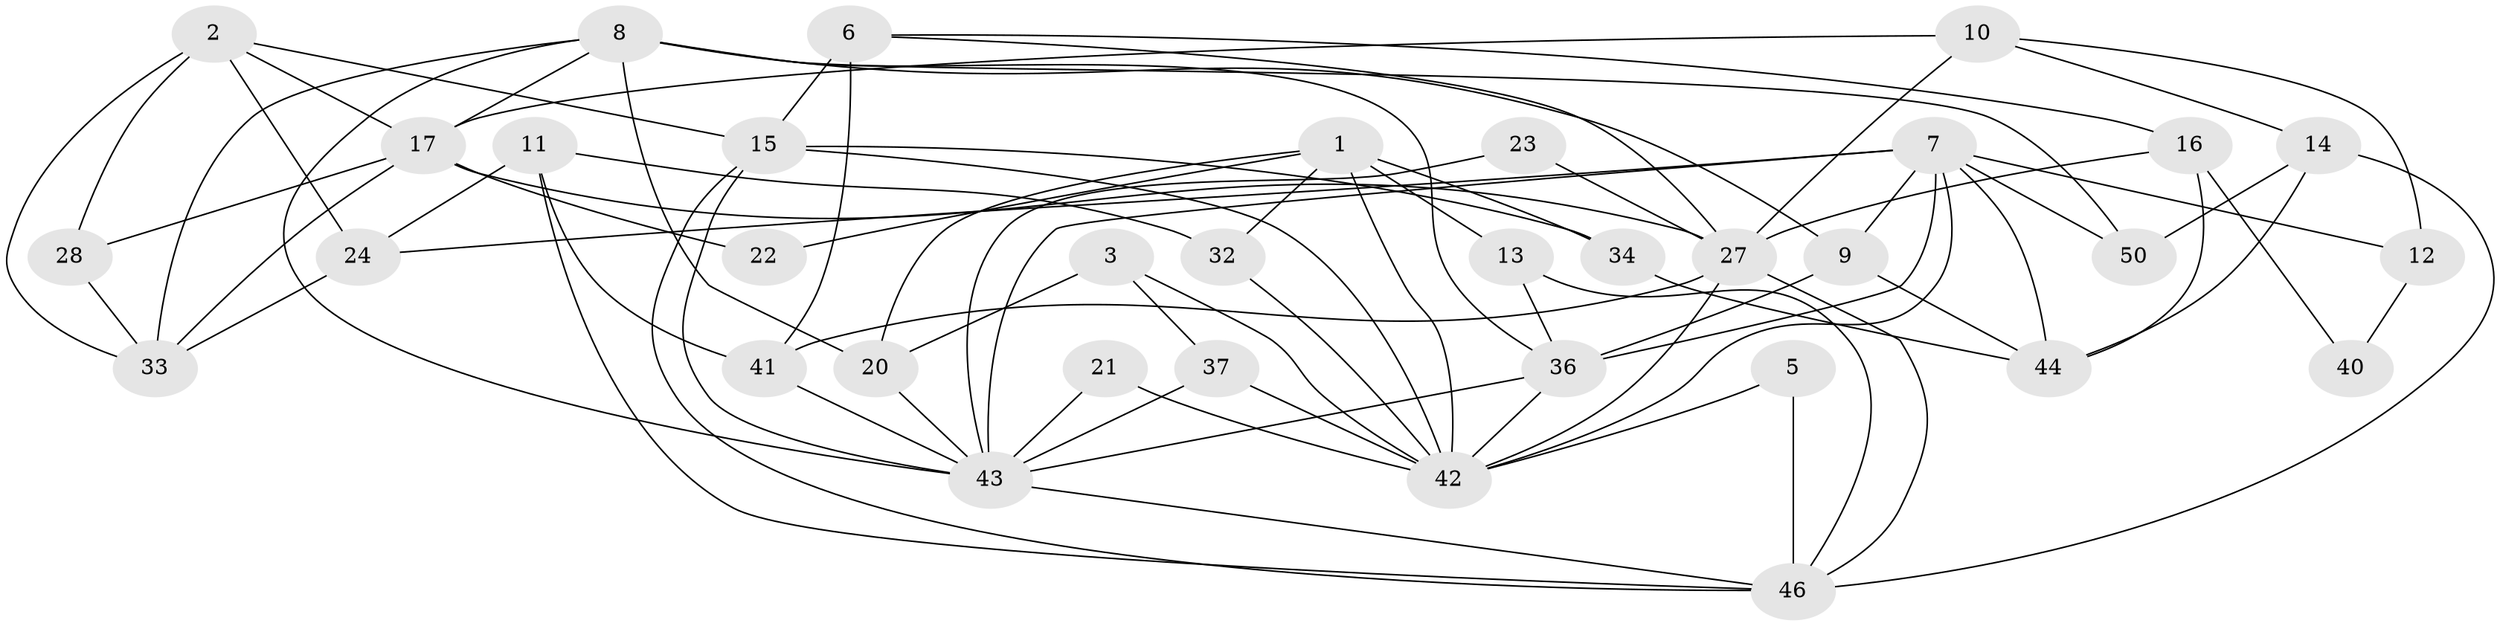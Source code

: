 // Generated by graph-tools (version 1.1) at 2025/23/03/03/25 07:23:56]
// undirected, 35 vertices, 80 edges
graph export_dot {
graph [start="1"]
  node [color=gray90,style=filled];
  1 [super="+35"];
  2 [super="+4"];
  3;
  5;
  6 [super="+39"];
  7 [super="+25"];
  8 [super="+45"];
  9;
  10;
  11 [super="+30"];
  12;
  13;
  14 [super="+31"];
  15 [super="+18"];
  16;
  17 [super="+19"];
  20 [super="+26"];
  21;
  22;
  23;
  24;
  27 [super="+29"];
  28 [super="+38"];
  32;
  33;
  34;
  36 [super="+48"];
  37;
  40;
  41;
  42 [super="+47"];
  43 [super="+49"];
  44;
  46 [super="+51"];
  50;
  1 -- 34 [weight=2];
  1 -- 20;
  1 -- 22;
  1 -- 32;
  1 -- 13;
  1 -- 42;
  2 -- 15;
  2 -- 33;
  2 -- 17;
  2 -- 24;
  2 -- 28;
  3 -- 37;
  3 -- 20;
  3 -- 42;
  5 -- 46;
  5 -- 42;
  6 -- 16;
  6 -- 41;
  6 -- 27;
  6 -- 15 [weight=2];
  7 -- 44;
  7 -- 12;
  7 -- 24;
  7 -- 50;
  7 -- 36;
  7 -- 9;
  7 -- 42;
  7 -- 43;
  8 -- 9;
  8 -- 20;
  8 -- 33;
  8 -- 36;
  8 -- 50;
  8 -- 17;
  8 -- 43;
  9 -- 44;
  9 -- 36;
  10 -- 27;
  10 -- 12;
  10 -- 14;
  10 -- 17;
  11 -- 46;
  11 -- 24;
  11 -- 41;
  11 -- 32;
  12 -- 40;
  13 -- 36;
  13 -- 46;
  14 -- 50;
  14 -- 46;
  14 -- 44;
  15 -- 43;
  15 -- 42;
  15 -- 34;
  15 -- 46;
  16 -- 44;
  16 -- 40;
  16 -- 27;
  17 -- 27;
  17 -- 33;
  17 -- 22;
  17 -- 28;
  20 -- 43;
  21 -- 42;
  21 -- 43;
  23 -- 27;
  23 -- 43;
  24 -- 33;
  27 -- 41;
  27 -- 46;
  27 -- 42;
  28 -- 33;
  32 -- 42;
  34 -- 44;
  36 -- 43;
  36 -- 42;
  37 -- 43;
  37 -- 42;
  41 -- 43;
  43 -- 46;
}
